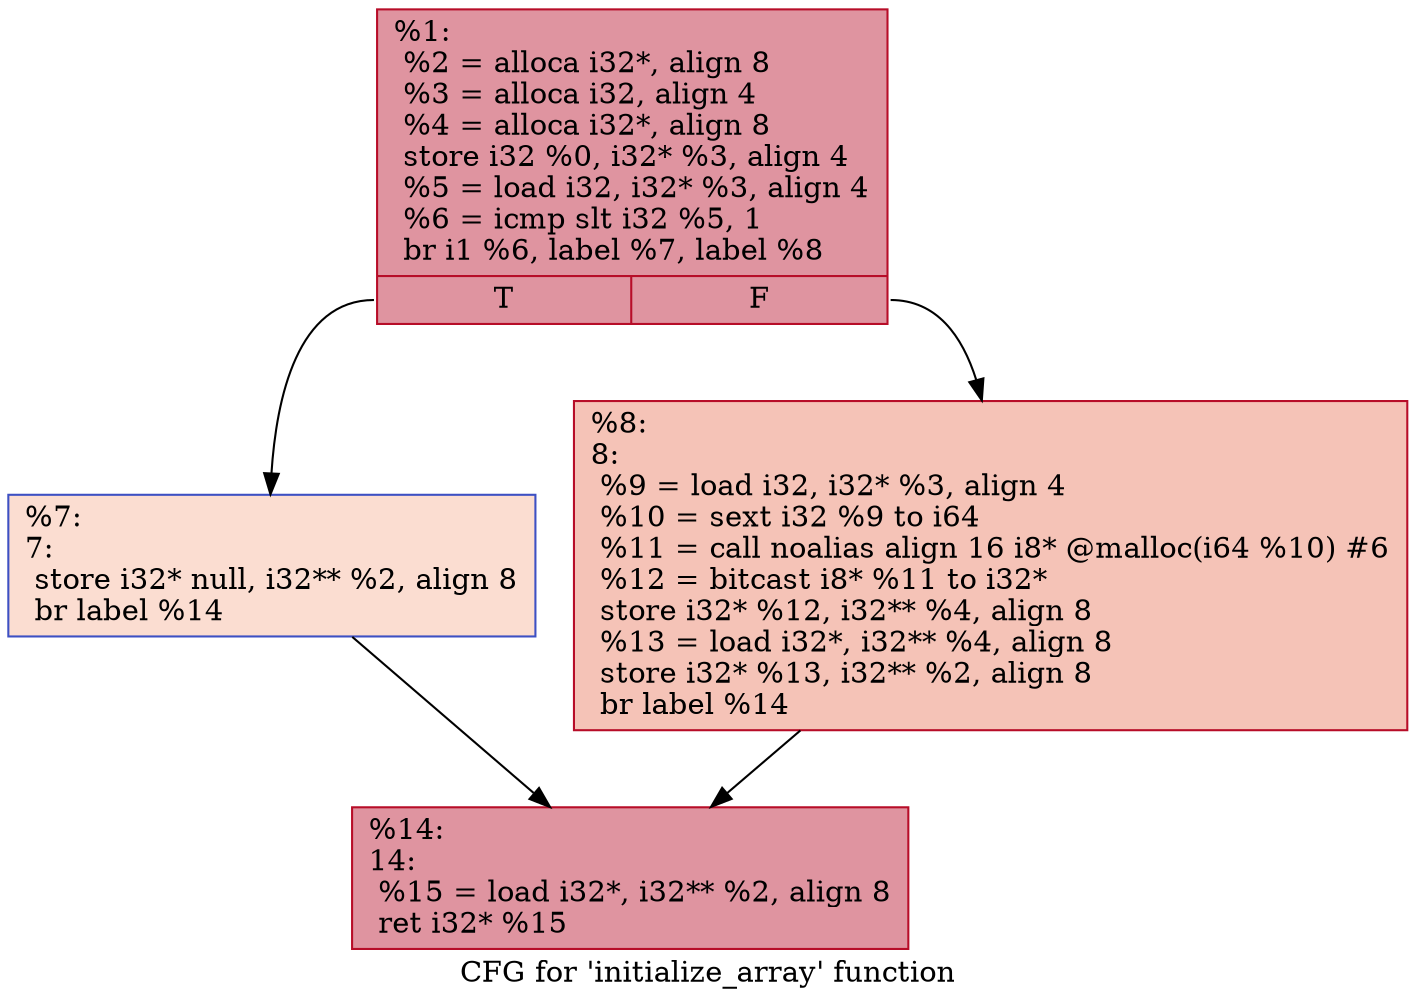 digraph "CFG for 'initialize_array' function" {
	label="CFG for 'initialize_array' function";

	Node0x55ba8ad3b320 [shape=record,color="#b70d28ff", style=filled, fillcolor="#b70d2870",label="{%1:\l  %2 = alloca i32*, align 8\l  %3 = alloca i32, align 4\l  %4 = alloca i32*, align 8\l  store i32 %0, i32* %3, align 4\l  %5 = load i32, i32* %3, align 4\l  %6 = icmp slt i32 %5, 1\l  br i1 %6, label %7, label %8\l|{<s0>T|<s1>F}}"];
	Node0x55ba8ad3b320:s0 -> Node0x55ba8ad3b6e0;
	Node0x55ba8ad3b320:s1 -> Node0x55ba8ad3b730;
	Node0x55ba8ad3b6e0 [shape=record,color="#3d50c3ff", style=filled, fillcolor="#f7b39670",label="{%7:\l7:                                                \l  store i32* null, i32** %2, align 8\l  br label %14\l}"];
	Node0x55ba8ad3b6e0 -> Node0x55ba8ad3b900;
	Node0x55ba8ad3b730 [shape=record,color="#b70d28ff", style=filled, fillcolor="#e8765c70",label="{%8:\l8:                                                \l  %9 = load i32, i32* %3, align 4\l  %10 = sext i32 %9 to i64\l  %11 = call noalias align 16 i8* @malloc(i64 %10) #6\l  %12 = bitcast i8* %11 to i32*\l  store i32* %12, i32** %4, align 8\l  %13 = load i32*, i32** %4, align 8\l  store i32* %13, i32** %2, align 8\l  br label %14\l}"];
	Node0x55ba8ad3b730 -> Node0x55ba8ad3b900;
	Node0x55ba8ad3b900 [shape=record,color="#b70d28ff", style=filled, fillcolor="#b70d2870",label="{%14:\l14:                                               \l  %15 = load i32*, i32** %2, align 8\l  ret i32* %15\l}"];
}
